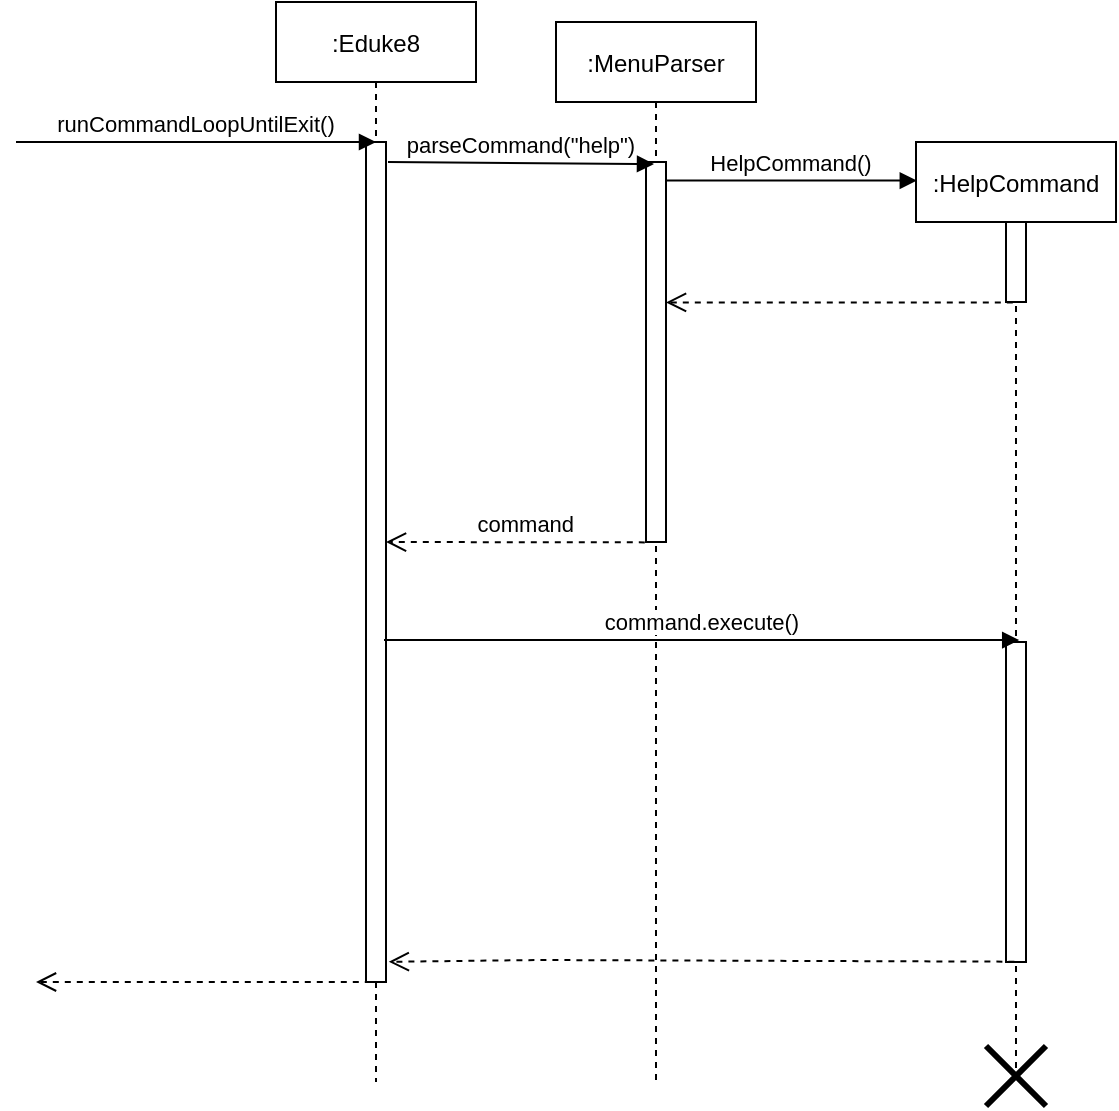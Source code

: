 <mxfile version="13.7.9" type="device"><diagram id="kgpKYQtTHZ0yAKxKKP6v" name="Page-1"><mxGraphModel dx="1874" dy="632" grid="1" gridSize="10" guides="1" tooltips="1" connect="1" arrows="1" fold="1" page="1" pageScale="1" pageWidth="850" pageHeight="1100" math="0" shadow="0"><root><mxCell id="0"/><mxCell id="1" parent="0"/><mxCell id="3nuBFxr9cyL0pnOWT2aG-1" value=":MenuParser" style="shape=umlLifeline;perimeter=lifelinePerimeter;container=1;collapsible=0;recursiveResize=0;rounded=0;shadow=0;strokeWidth=1;" parent="1" vertex="1"><mxGeometry x="120" y="80" width="100" height="530" as="geometry"/></mxCell><mxCell id="3nuBFxr9cyL0pnOWT2aG-2" value="" style="points=[];perimeter=orthogonalPerimeter;rounded=0;shadow=0;strokeWidth=1;" parent="3nuBFxr9cyL0pnOWT2aG-1" vertex="1"><mxGeometry x="45" y="70" width="10" height="190" as="geometry"/></mxCell><mxCell id="3nuBFxr9cyL0pnOWT2aG-5" value=":HelpCommand" style="shape=umlLifeline;perimeter=lifelinePerimeter;container=1;collapsible=0;recursiveResize=0;rounded=0;shadow=0;strokeWidth=1;" parent="1" vertex="1"><mxGeometry x="300" y="140" width="100" height="470" as="geometry"/></mxCell><mxCell id="3nuBFxr9cyL0pnOWT2aG-6" value="" style="points=[];perimeter=orthogonalPerimeter;rounded=0;shadow=0;strokeWidth=1;" parent="3nuBFxr9cyL0pnOWT2aG-5" vertex="1"><mxGeometry x="45" y="40" width="10" height="40" as="geometry"/></mxCell><mxCell id="9eL64RJ05HSwxoAksEtL-16" value="" style="shape=umlDestroy;whiteSpace=wrap;html=1;strokeWidth=3;" parent="3nuBFxr9cyL0pnOWT2aG-5" vertex="1"><mxGeometry x="35" y="452" width="30" height="30" as="geometry"/></mxCell><mxCell id="3nuBFxr9cyL0pnOWT2aG-8" value="HelpCommand()" style="verticalAlign=bottom;endArrow=block;entryX=0.004;entryY=0.041;shadow=0;strokeWidth=1;entryDx=0;entryDy=0;entryPerimeter=0;" parent="1" source="3nuBFxr9cyL0pnOWT2aG-2" target="3nuBFxr9cyL0pnOWT2aG-5" edge="1"><mxGeometry relative="1" as="geometry"><mxPoint x="275" y="160" as="sourcePoint"/></mxGeometry></mxCell><mxCell id="9eL64RJ05HSwxoAksEtL-1" value="command" style="verticalAlign=bottom;endArrow=open;dashed=1;endSize=8;shadow=0;strokeWidth=1;exitX=-0.06;exitY=1.001;exitDx=0;exitDy=0;exitPerimeter=0;" parent="1" source="3nuBFxr9cyL0pnOWT2aG-2" edge="1"><mxGeometry x="-0.081" relative="1" as="geometry"><mxPoint x="35" y="340" as="targetPoint"/><mxPoint x="160" y="332" as="sourcePoint"/><mxPoint as="offset"/></mxGeometry></mxCell><mxCell id="9eL64RJ05HSwxoAksEtL-2" value="" style="verticalAlign=bottom;endArrow=open;dashed=1;endSize=8;shadow=0;strokeWidth=1;exitX=0.34;exitY=1.005;exitDx=0;exitDy=0;exitPerimeter=0;" parent="1" source="3nuBFxr9cyL0pnOWT2aG-6" target="3nuBFxr9cyL0pnOWT2aG-2" edge="1"><mxGeometry x="-0.231" y="-24" relative="1" as="geometry"><mxPoint x="200" y="300" as="targetPoint"/><mxPoint x="329.5" y="300" as="sourcePoint"/><mxPoint as="offset"/></mxGeometry></mxCell><mxCell id="9eL64RJ05HSwxoAksEtL-4" value="" style="points=[];perimeter=orthogonalPerimeter;rounded=0;shadow=0;strokeWidth=1;" parent="1" vertex="1"><mxGeometry x="345" y="390" width="10" height="160" as="geometry"/></mxCell><mxCell id="9eL64RJ05HSwxoAksEtL-8" value=":Eduke8" style="shape=umlLifeline;perimeter=lifelinePerimeter;container=1;collapsible=0;recursiveResize=0;rounded=0;shadow=0;strokeWidth=1;" parent="1" vertex="1"><mxGeometry x="-20" y="70" width="100" height="540" as="geometry"/></mxCell><mxCell id="9eL64RJ05HSwxoAksEtL-9" value="" style="points=[];perimeter=orthogonalPerimeter;rounded=0;shadow=0;strokeWidth=1;" parent="9eL64RJ05HSwxoAksEtL-8" vertex="1"><mxGeometry x="45" y="70" width="10" height="420" as="geometry"/></mxCell><mxCell id="he9LVTD7CK0P3oQEAQRu-1" value="runCommandLoopUntilExit()" style="verticalAlign=bottom;endArrow=block;entryX=0.5;entryY=0;shadow=0;strokeWidth=1;entryDx=0;entryDy=0;entryPerimeter=0;" parent="1" target="9eL64RJ05HSwxoAksEtL-9" edge="1"><mxGeometry relative="1" as="geometry"><mxPoint x="-150" y="140.0" as="sourcePoint"/><mxPoint x="20" y="140.0" as="targetPoint"/></mxGeometry></mxCell><mxCell id="he9LVTD7CK0P3oQEAQRu-2" value="parseCommand(&quot;help&quot;)" style="verticalAlign=bottom;endArrow=block;shadow=0;strokeWidth=1;" parent="1" edge="1"><mxGeometry relative="1" as="geometry"><mxPoint x="36" y="150" as="sourcePoint"/><mxPoint x="169" y="151" as="targetPoint"/></mxGeometry></mxCell><mxCell id="he9LVTD7CK0P3oQEAQRu-4" value="command.execute()" style="verticalAlign=bottom;endArrow=block;entryX=0.66;entryY=-0.006;shadow=0;strokeWidth=1;entryDx=0;entryDy=0;entryPerimeter=0;" parent="1" target="9eL64RJ05HSwxoAksEtL-4" edge="1"><mxGeometry relative="1" as="geometry"><mxPoint x="34" y="389" as="sourcePoint"/><mxPoint x="205" y="400.0" as="targetPoint"/></mxGeometry></mxCell><mxCell id="bbLh7JbDVKM8i-RjFfWD-2" value="" style="verticalAlign=bottom;endArrow=open;dashed=1;endSize=8;shadow=0;strokeWidth=1;exitX=0.42;exitY=0.999;exitDx=0;exitDy=0;exitPerimeter=0;entryX=1.14;entryY=0.976;entryDx=0;entryDy=0;entryPerimeter=0;" edge="1" parent="1" source="9eL64RJ05HSwxoAksEtL-4" target="9eL64RJ05HSwxoAksEtL-9"><mxGeometry x="-0.231" y="-24" relative="1" as="geometry"><mxPoint x="40" y="549" as="targetPoint"/><mxPoint x="203.4" y="549" as="sourcePoint"/><mxPoint as="offset"/><Array as="points"><mxPoint x="110" y="549"/></Array></mxGeometry></mxCell><mxCell id="bbLh7JbDVKM8i-RjFfWD-6" value="" style="verticalAlign=bottom;endArrow=open;dashed=1;endSize=8;shadow=0;strokeWidth=1;exitX=0.34;exitY=1.005;exitDx=0;exitDy=0;exitPerimeter=0;" edge="1" parent="1"><mxGeometry x="-0.231" y="-24" relative="1" as="geometry"><mxPoint x="-140" y="560" as="targetPoint"/><mxPoint x="33.4" y="560" as="sourcePoint"/><mxPoint as="offset"/></mxGeometry></mxCell></root></mxGraphModel></diagram></mxfile>